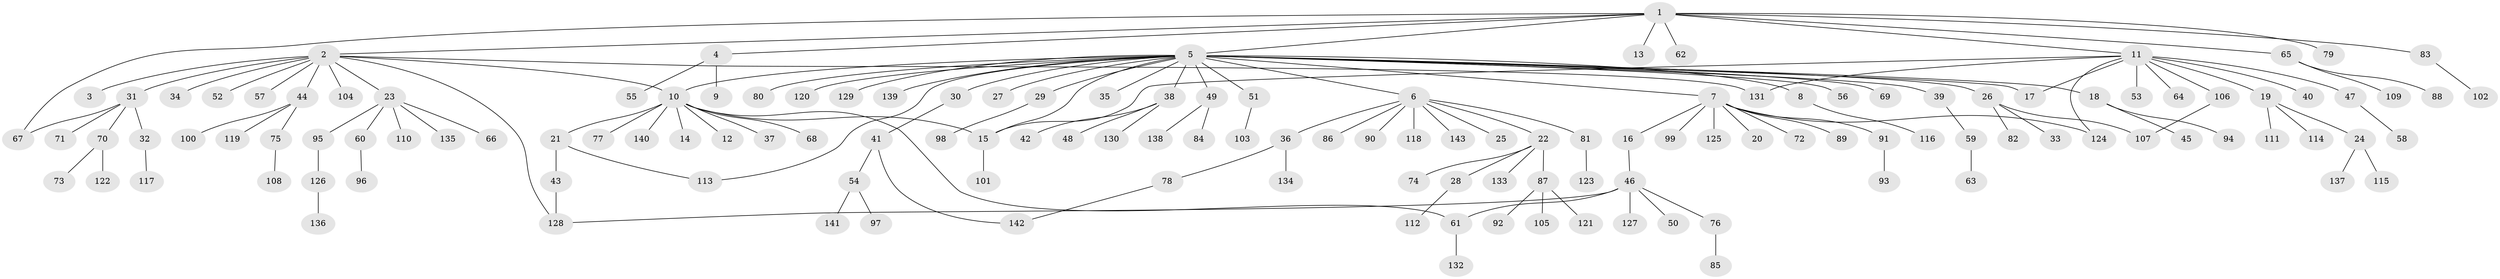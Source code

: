 // Generated by graph-tools (version 1.1) at 2025/01/03/09/25 03:01:51]
// undirected, 143 vertices, 155 edges
graph export_dot {
graph [start="1"]
  node [color=gray90,style=filled];
  1;
  2;
  3;
  4;
  5;
  6;
  7;
  8;
  9;
  10;
  11;
  12;
  13;
  14;
  15;
  16;
  17;
  18;
  19;
  20;
  21;
  22;
  23;
  24;
  25;
  26;
  27;
  28;
  29;
  30;
  31;
  32;
  33;
  34;
  35;
  36;
  37;
  38;
  39;
  40;
  41;
  42;
  43;
  44;
  45;
  46;
  47;
  48;
  49;
  50;
  51;
  52;
  53;
  54;
  55;
  56;
  57;
  58;
  59;
  60;
  61;
  62;
  63;
  64;
  65;
  66;
  67;
  68;
  69;
  70;
  71;
  72;
  73;
  74;
  75;
  76;
  77;
  78;
  79;
  80;
  81;
  82;
  83;
  84;
  85;
  86;
  87;
  88;
  89;
  90;
  91;
  92;
  93;
  94;
  95;
  96;
  97;
  98;
  99;
  100;
  101;
  102;
  103;
  104;
  105;
  106;
  107;
  108;
  109;
  110;
  111;
  112;
  113;
  114;
  115;
  116;
  117;
  118;
  119;
  120;
  121;
  122;
  123;
  124;
  125;
  126;
  127;
  128;
  129;
  130;
  131;
  132;
  133;
  134;
  135;
  136;
  137;
  138;
  139;
  140;
  141;
  142;
  143;
  1 -- 2;
  1 -- 4;
  1 -- 5;
  1 -- 11;
  1 -- 13;
  1 -- 62;
  1 -- 65;
  1 -- 67;
  1 -- 79;
  1 -- 83;
  2 -- 3;
  2 -- 10;
  2 -- 23;
  2 -- 31;
  2 -- 34;
  2 -- 44;
  2 -- 52;
  2 -- 57;
  2 -- 104;
  2 -- 128;
  2 -- 131;
  4 -- 9;
  4 -- 55;
  5 -- 6;
  5 -- 7;
  5 -- 8;
  5 -- 10;
  5 -- 15;
  5 -- 17;
  5 -- 18;
  5 -- 26;
  5 -- 27;
  5 -- 29;
  5 -- 30;
  5 -- 35;
  5 -- 38;
  5 -- 39;
  5 -- 49;
  5 -- 51;
  5 -- 56;
  5 -- 69;
  5 -- 80;
  5 -- 113;
  5 -- 120;
  5 -- 129;
  5 -- 139;
  6 -- 22;
  6 -- 25;
  6 -- 36;
  6 -- 81;
  6 -- 86;
  6 -- 90;
  6 -- 118;
  6 -- 143;
  7 -- 16;
  7 -- 20;
  7 -- 72;
  7 -- 89;
  7 -- 91;
  7 -- 99;
  7 -- 124;
  7 -- 125;
  8 -- 116;
  10 -- 12;
  10 -- 14;
  10 -- 15;
  10 -- 21;
  10 -- 37;
  10 -- 61;
  10 -- 68;
  10 -- 77;
  10 -- 140;
  11 -- 15;
  11 -- 17;
  11 -- 19;
  11 -- 40;
  11 -- 47;
  11 -- 53;
  11 -- 64;
  11 -- 106;
  11 -- 124;
  11 -- 131;
  15 -- 101;
  16 -- 46;
  18 -- 45;
  18 -- 94;
  19 -- 24;
  19 -- 111;
  19 -- 114;
  21 -- 43;
  21 -- 113;
  22 -- 28;
  22 -- 74;
  22 -- 87;
  22 -- 133;
  23 -- 60;
  23 -- 66;
  23 -- 95;
  23 -- 110;
  23 -- 135;
  24 -- 115;
  24 -- 137;
  26 -- 33;
  26 -- 82;
  26 -- 107;
  28 -- 112;
  29 -- 98;
  30 -- 41;
  31 -- 32;
  31 -- 67;
  31 -- 70;
  31 -- 71;
  32 -- 117;
  36 -- 78;
  36 -- 134;
  38 -- 42;
  38 -- 48;
  38 -- 130;
  39 -- 59;
  41 -- 54;
  41 -- 142;
  43 -- 128;
  44 -- 75;
  44 -- 100;
  44 -- 119;
  46 -- 50;
  46 -- 61;
  46 -- 76;
  46 -- 127;
  46 -- 128;
  47 -- 58;
  49 -- 84;
  49 -- 138;
  51 -- 103;
  54 -- 97;
  54 -- 141;
  59 -- 63;
  60 -- 96;
  61 -- 132;
  65 -- 88;
  65 -- 109;
  70 -- 73;
  70 -- 122;
  75 -- 108;
  76 -- 85;
  78 -- 142;
  81 -- 123;
  83 -- 102;
  87 -- 92;
  87 -- 105;
  87 -- 121;
  91 -- 93;
  95 -- 126;
  106 -- 107;
  126 -- 136;
}
